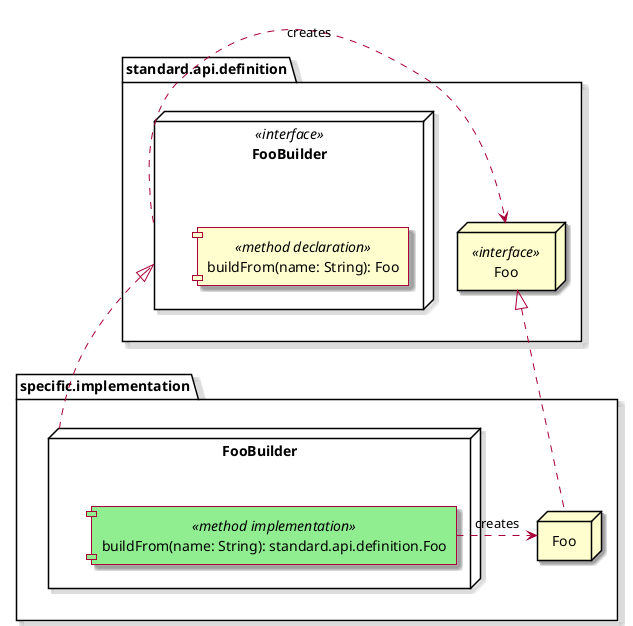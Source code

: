 @startuml

skin rose
skinparam backgroundColor transparent
skinparam componentStyle uml1

set separator none
hide empty members

package standard.api.definition {

    node "Foo" as api_Foo <<interface>> {
    }

    node "FooBuilder" as api_FooBuilder <<interface>> {
        [buildFrom(name: String): Foo] as api_buildFrom <<method declaration>>
    }

    api_FooBuilder .> api_Foo : creates

}

package specific.implementation {

    node "Foo" as impl_Foo {
    }
    api_Foo <|.. impl_Foo

    node "FooBuilder" as impl_FooBuilder {
        [buildFrom(name: String): standard.api.definition.Foo] as impl_buildFrom <<method implementation>> #lightgreen
    }
    api_FooBuilder <|.. impl_FooBuilder

    impl_buildFrom .> impl_Foo : creates

}

@enduml
